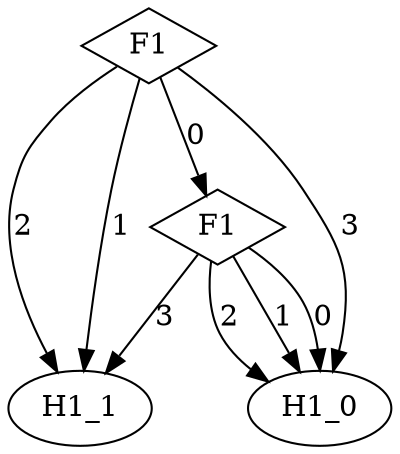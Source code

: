 digraph {
node [label=H1_1,style=""] H1_1
node [label=H1_0,style=""] H1_0
node [label=H1_0,style=""] H1_0
node [label=H1_0,style=""] H1_0
node [label=H1_0,style=""] H1_0
node [label=H1_1,style=""] H1_1
node [label=H1_1,style=""] H1_1
node [label=F1,shape="diamond",style=""] 1
node [label=F1,shape="diamond",style=""] 0

1 -> H1_1 [label="3"]
1 -> H1_0 [label="2"]
1 -> H1_0 [label="1"]
1 -> H1_0 [label="0"]
0 -> H1_0 [label="3"]
0 -> H1_1 [label="2"]
0 -> H1_1 [label="1"]
0 -> 1 [label="0"]
}